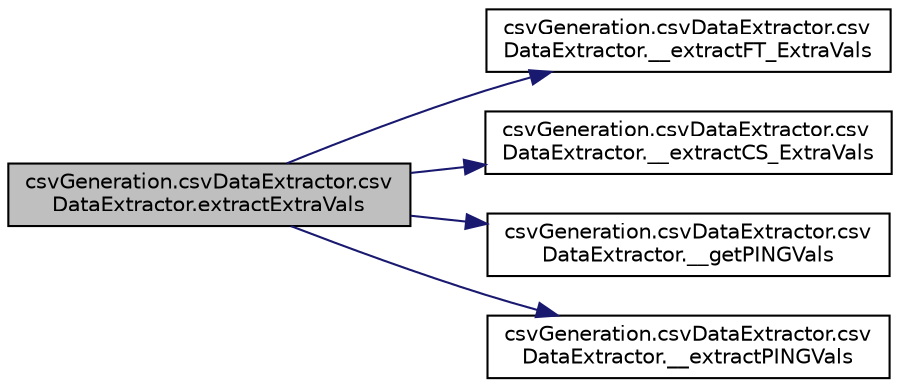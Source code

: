 digraph "csvGeneration.csvDataExtractor.csvDataExtractor.extractExtraVals"
{
  edge [fontname="Helvetica",fontsize="10",labelfontname="Helvetica",labelfontsize="10"];
  node [fontname="Helvetica",fontsize="10",shape=record];
  rankdir="LR";
  Node1 [label="csvGeneration.csvDataExtractor.csv\lDataExtractor.extractExtraVals",height=0.2,width=0.4,color="black", fillcolor="grey75", style="filled", fontcolor="black"];
  Node1 -> Node2 [color="midnightblue",fontsize="10",style="solid",fontname="Helvetica"];
  Node2 [label="csvGeneration.csvDataExtractor.csv\lDataExtractor.__extractFT_ExtraVals",height=0.2,width=0.4,color="black", fillcolor="white", style="filled",URL="$classcsv_generation_1_1csv_data_extractor_1_1csv_data_extractor.html#a9ec96d26117957a51cb88c1dad0e5326"];
  Node1 -> Node3 [color="midnightblue",fontsize="10",style="solid",fontname="Helvetica"];
  Node3 [label="csvGeneration.csvDataExtractor.csv\lDataExtractor.__extractCS_ExtraVals",height=0.2,width=0.4,color="black", fillcolor="white", style="filled",URL="$classcsv_generation_1_1csv_data_extractor_1_1csv_data_extractor.html#aa279352deab526c47035bcea863d44f3"];
  Node1 -> Node4 [color="midnightblue",fontsize="10",style="solid",fontname="Helvetica"];
  Node4 [label="csvGeneration.csvDataExtractor.csv\lDataExtractor.__getPINGVals",height=0.2,width=0.4,color="black", fillcolor="white", style="filled",URL="$classcsv_generation_1_1csv_data_extractor_1_1csv_data_extractor.html#a4f09d22523fa32fd3ad9144057305a56",tooltip="PING VALUES ##############################################################. "];
  Node1 -> Node5 [color="midnightblue",fontsize="10",style="solid",fontname="Helvetica"];
  Node5 [label="csvGeneration.csvDataExtractor.csv\lDataExtractor.__extractPINGVals",height=0.2,width=0.4,color="black", fillcolor="white", style="filled",URL="$classcsv_generation_1_1csv_data_extractor_1_1csv_data_extractor.html#a92423fc28dc21509a5dd8174c66db35c"];
}
